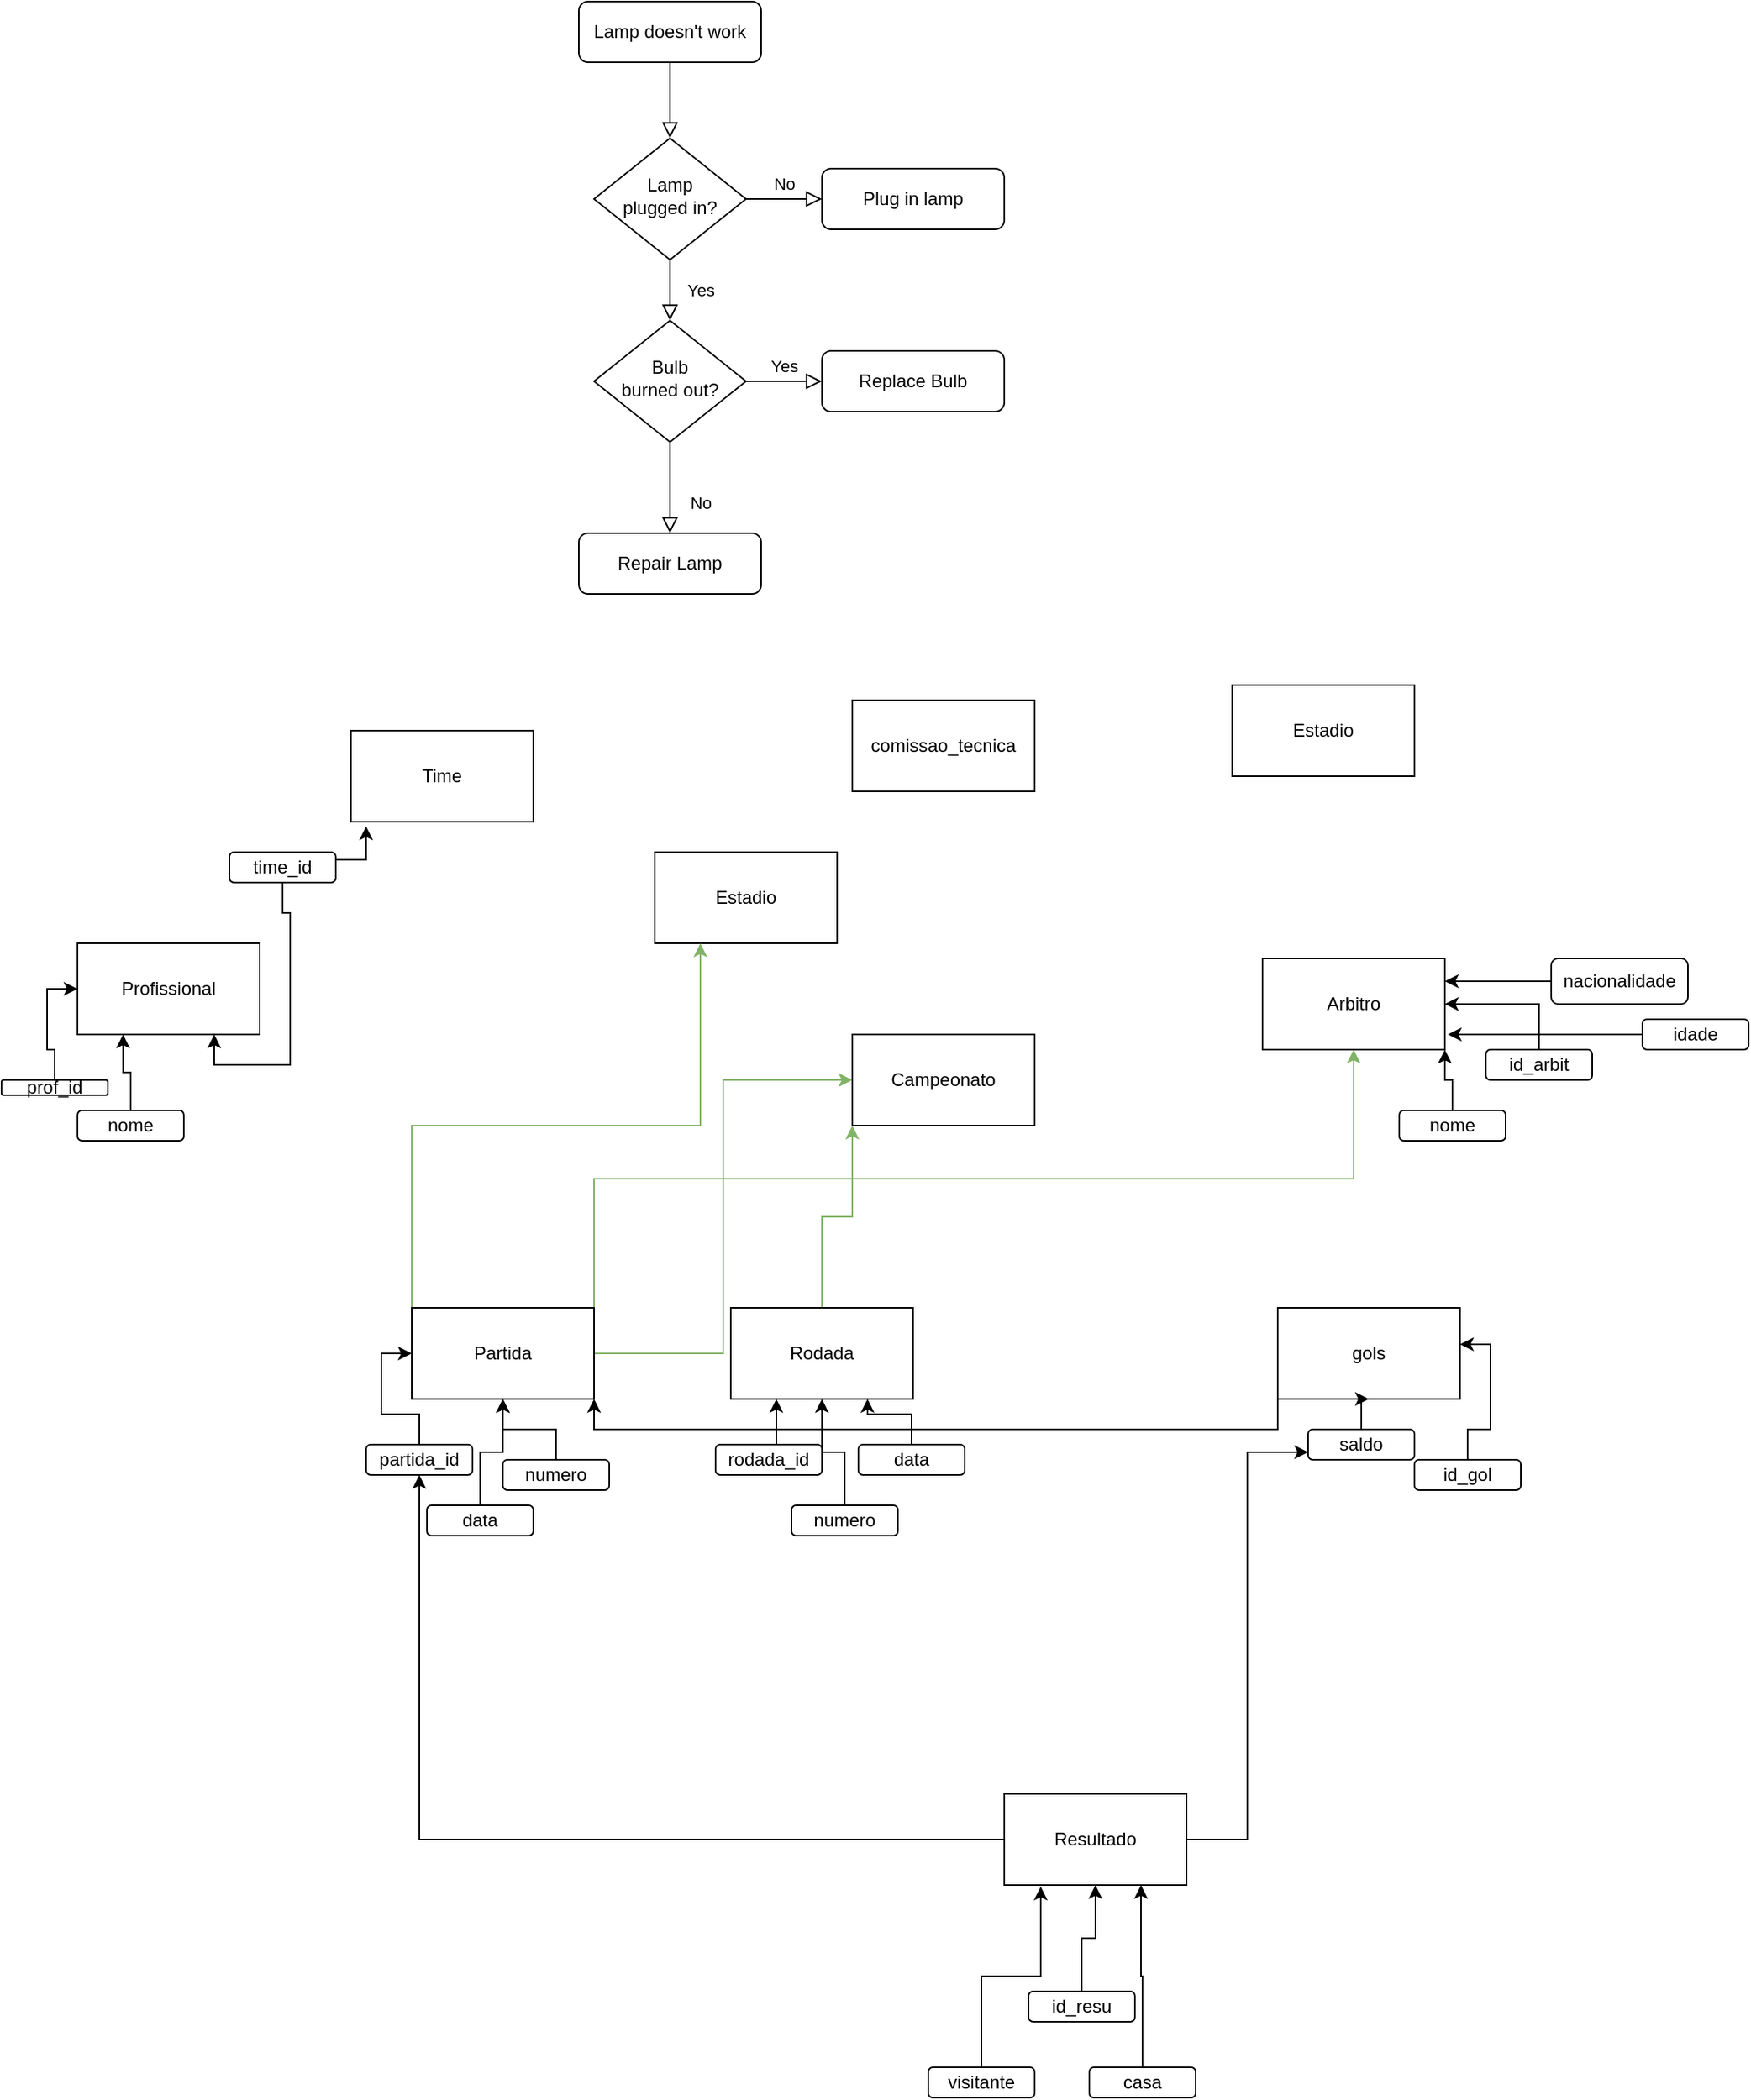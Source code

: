 <mxfile version="14.9.8" type="github"><diagram id="C5RBs43oDa-KdzZeNtuy" name="Page-1"><mxGraphModel dx="2249" dy="804" grid="1" gridSize="10" guides="1" tooltips="1" connect="1" arrows="1" fold="1" page="1" pageScale="1" pageWidth="827" pageHeight="1169" math="0" shadow="0"><root><mxCell id="WIyWlLk6GJQsqaUBKTNV-0"/><mxCell id="WIyWlLk6GJQsqaUBKTNV-1" parent="WIyWlLk6GJQsqaUBKTNV-0"/><mxCell id="WIyWlLk6GJQsqaUBKTNV-2" value="" style="rounded=0;html=1;jettySize=auto;orthogonalLoop=1;fontSize=11;endArrow=block;endFill=0;endSize=8;strokeWidth=1;shadow=0;labelBackgroundColor=none;edgeStyle=orthogonalEdgeStyle;" parent="WIyWlLk6GJQsqaUBKTNV-1" source="WIyWlLk6GJQsqaUBKTNV-3" target="WIyWlLk6GJQsqaUBKTNV-6" edge="1"><mxGeometry relative="1" as="geometry"/></mxCell><mxCell id="WIyWlLk6GJQsqaUBKTNV-3" value="Lamp doesn't work" style="rounded=1;whiteSpace=wrap;html=1;fontSize=12;glass=0;strokeWidth=1;shadow=0;" parent="WIyWlLk6GJQsqaUBKTNV-1" vertex="1"><mxGeometry x="160" y="80" width="120" height="40" as="geometry"/></mxCell><mxCell id="WIyWlLk6GJQsqaUBKTNV-4" value="Yes" style="rounded=0;html=1;jettySize=auto;orthogonalLoop=1;fontSize=11;endArrow=block;endFill=0;endSize=8;strokeWidth=1;shadow=0;labelBackgroundColor=none;edgeStyle=orthogonalEdgeStyle;" parent="WIyWlLk6GJQsqaUBKTNV-1" source="WIyWlLk6GJQsqaUBKTNV-6" target="WIyWlLk6GJQsqaUBKTNV-10" edge="1"><mxGeometry y="20" relative="1" as="geometry"><mxPoint as="offset"/></mxGeometry></mxCell><mxCell id="WIyWlLk6GJQsqaUBKTNV-5" value="No" style="edgeStyle=orthogonalEdgeStyle;rounded=0;html=1;jettySize=auto;orthogonalLoop=1;fontSize=11;endArrow=block;endFill=0;endSize=8;strokeWidth=1;shadow=0;labelBackgroundColor=none;" parent="WIyWlLk6GJQsqaUBKTNV-1" source="WIyWlLk6GJQsqaUBKTNV-6" target="WIyWlLk6GJQsqaUBKTNV-7" edge="1"><mxGeometry y="10" relative="1" as="geometry"><mxPoint as="offset"/></mxGeometry></mxCell><mxCell id="WIyWlLk6GJQsqaUBKTNV-6" value="Lamp&lt;br&gt;plugged in?" style="rhombus;whiteSpace=wrap;html=1;shadow=0;fontFamily=Helvetica;fontSize=12;align=center;strokeWidth=1;spacing=6;spacingTop=-4;" parent="WIyWlLk6GJQsqaUBKTNV-1" vertex="1"><mxGeometry x="170" y="170" width="100" height="80" as="geometry"/></mxCell><mxCell id="WIyWlLk6GJQsqaUBKTNV-7" value="Plug in lamp" style="rounded=1;whiteSpace=wrap;html=1;fontSize=12;glass=0;strokeWidth=1;shadow=0;" parent="WIyWlLk6GJQsqaUBKTNV-1" vertex="1"><mxGeometry x="320" y="190" width="120" height="40" as="geometry"/></mxCell><mxCell id="WIyWlLk6GJQsqaUBKTNV-8" value="No" style="rounded=0;html=1;jettySize=auto;orthogonalLoop=1;fontSize=11;endArrow=block;endFill=0;endSize=8;strokeWidth=1;shadow=0;labelBackgroundColor=none;edgeStyle=orthogonalEdgeStyle;" parent="WIyWlLk6GJQsqaUBKTNV-1" source="WIyWlLk6GJQsqaUBKTNV-10" target="WIyWlLk6GJQsqaUBKTNV-11" edge="1"><mxGeometry x="0.333" y="20" relative="1" as="geometry"><mxPoint as="offset"/></mxGeometry></mxCell><mxCell id="WIyWlLk6GJQsqaUBKTNV-9" value="Yes" style="edgeStyle=orthogonalEdgeStyle;rounded=0;html=1;jettySize=auto;orthogonalLoop=1;fontSize=11;endArrow=block;endFill=0;endSize=8;strokeWidth=1;shadow=0;labelBackgroundColor=none;" parent="WIyWlLk6GJQsqaUBKTNV-1" source="WIyWlLk6GJQsqaUBKTNV-10" target="WIyWlLk6GJQsqaUBKTNV-12" edge="1"><mxGeometry y="10" relative="1" as="geometry"><mxPoint as="offset"/></mxGeometry></mxCell><mxCell id="WIyWlLk6GJQsqaUBKTNV-10" value="Bulb&lt;br&gt;burned out?" style="rhombus;whiteSpace=wrap;html=1;shadow=0;fontFamily=Helvetica;fontSize=12;align=center;strokeWidth=1;spacing=6;spacingTop=-4;" parent="WIyWlLk6GJQsqaUBKTNV-1" vertex="1"><mxGeometry x="170" y="290" width="100" height="80" as="geometry"/></mxCell><mxCell id="WIyWlLk6GJQsqaUBKTNV-11" value="Repair Lamp" style="rounded=1;whiteSpace=wrap;html=1;fontSize=12;glass=0;strokeWidth=1;shadow=0;" parent="WIyWlLk6GJQsqaUBKTNV-1" vertex="1"><mxGeometry x="160" y="430" width="120" height="40" as="geometry"/></mxCell><mxCell id="WIyWlLk6GJQsqaUBKTNV-12" value="Replace Bulb" style="rounded=1;whiteSpace=wrap;html=1;fontSize=12;glass=0;strokeWidth=1;shadow=0;" parent="WIyWlLk6GJQsqaUBKTNV-1" vertex="1"><mxGeometry x="320" y="310" width="120" height="40" as="geometry"/></mxCell><mxCell id="abtk0-xggpLWNwnwYKx8-0" value="Estadio" style="rounded=0;whiteSpace=wrap;html=1;" vertex="1" parent="WIyWlLk6GJQsqaUBKTNV-1"><mxGeometry x="210" y="640" width="120" height="60" as="geometry"/></mxCell><mxCell id="abtk0-xggpLWNwnwYKx8-21" style="edgeStyle=orthogonalEdgeStyle;rounded=0;orthogonalLoop=1;jettySize=auto;html=1;exitX=1;exitY=0.5;exitDx=0;exitDy=0;entryX=0;entryY=0.5;entryDx=0;entryDy=0;fillColor=#d5e8d4;strokeColor=#82b366;" edge="1" parent="WIyWlLk6GJQsqaUBKTNV-1" source="abtk0-xggpLWNwnwYKx8-1" target="abtk0-xggpLWNwnwYKx8-3"><mxGeometry relative="1" as="geometry"/></mxCell><mxCell id="abtk0-xggpLWNwnwYKx8-27" style="edgeStyle=orthogonalEdgeStyle;rounded=0;orthogonalLoop=1;jettySize=auto;html=1;exitX=0;exitY=0;exitDx=0;exitDy=0;entryX=0.25;entryY=1;entryDx=0;entryDy=0;fillColor=#d5e8d4;strokeColor=#82b366;" edge="1" parent="WIyWlLk6GJQsqaUBKTNV-1" source="abtk0-xggpLWNwnwYKx8-1" target="abtk0-xggpLWNwnwYKx8-0"><mxGeometry relative="1" as="geometry"/></mxCell><mxCell id="abtk0-xggpLWNwnwYKx8-29" style="edgeStyle=orthogonalEdgeStyle;rounded=0;orthogonalLoop=1;jettySize=auto;html=1;exitX=1;exitY=0;exitDx=0;exitDy=0;entryX=0.5;entryY=1;entryDx=0;entryDy=0;fillColor=#d5e8d4;strokeColor=#82b366;" edge="1" parent="WIyWlLk6GJQsqaUBKTNV-1" source="abtk0-xggpLWNwnwYKx8-1" target="abtk0-xggpLWNwnwYKx8-28"><mxGeometry relative="1" as="geometry"/></mxCell><mxCell id="abtk0-xggpLWNwnwYKx8-1" value="Partida" style="rounded=0;whiteSpace=wrap;html=1;" vertex="1" parent="WIyWlLk6GJQsqaUBKTNV-1"><mxGeometry x="50" y="940" width="120" height="60" as="geometry"/></mxCell><mxCell id="abtk0-xggpLWNwnwYKx8-22" style="edgeStyle=orthogonalEdgeStyle;rounded=0;orthogonalLoop=1;jettySize=auto;html=1;exitX=0.5;exitY=0;exitDx=0;exitDy=0;entryX=0;entryY=1;entryDx=0;entryDy=0;fillColor=#d5e8d4;strokeColor=#82b366;" edge="1" parent="WIyWlLk6GJQsqaUBKTNV-1" source="abtk0-xggpLWNwnwYKx8-2" target="abtk0-xggpLWNwnwYKx8-3"><mxGeometry relative="1" as="geometry"/></mxCell><mxCell id="abtk0-xggpLWNwnwYKx8-2" value="Rodada" style="rounded=0;whiteSpace=wrap;html=1;" vertex="1" parent="WIyWlLk6GJQsqaUBKTNV-1"><mxGeometry x="260" y="940" width="120" height="60" as="geometry"/></mxCell><mxCell id="abtk0-xggpLWNwnwYKx8-3" value="Campeonato" style="rounded=0;whiteSpace=wrap;html=1;" vertex="1" parent="WIyWlLk6GJQsqaUBKTNV-1"><mxGeometry x="340" y="760" width="120" height="60" as="geometry"/></mxCell><mxCell id="abtk0-xggpLWNwnwYKx8-4" value="Time" style="rounded=0;whiteSpace=wrap;html=1;" vertex="1" parent="WIyWlLk6GJQsqaUBKTNV-1"><mxGeometry x="10" y="560" width="120" height="60" as="geometry"/></mxCell><mxCell id="abtk0-xggpLWNwnwYKx8-5" value="Profissional" style="rounded=0;whiteSpace=wrap;html=1;" vertex="1" parent="WIyWlLk6GJQsqaUBKTNV-1"><mxGeometry x="-170" y="700" width="120" height="60" as="geometry"/></mxCell><mxCell id="abtk0-xggpLWNwnwYKx8-42" style="edgeStyle=orthogonalEdgeStyle;rounded=0;orthogonalLoop=1;jettySize=auto;html=1;entryX=0;entryY=0.75;entryDx=0;entryDy=0;" edge="1" parent="WIyWlLk6GJQsqaUBKTNV-1" source="abtk0-xggpLWNwnwYKx8-6" target="abtk0-xggpLWNwnwYKx8-40"><mxGeometry relative="1" as="geometry"/></mxCell><mxCell id="abtk0-xggpLWNwnwYKx8-51" style="edgeStyle=orthogonalEdgeStyle;rounded=0;orthogonalLoop=1;jettySize=auto;html=1;exitX=0;exitY=0.5;exitDx=0;exitDy=0;entryX=0.5;entryY=1;entryDx=0;entryDy=0;" edge="1" parent="WIyWlLk6GJQsqaUBKTNV-1" source="abtk0-xggpLWNwnwYKx8-6" target="abtk0-xggpLWNwnwYKx8-16"><mxGeometry relative="1" as="geometry"/></mxCell><mxCell id="abtk0-xggpLWNwnwYKx8-6" value="Resultado" style="rounded=0;whiteSpace=wrap;html=1;" vertex="1" parent="WIyWlLk6GJQsqaUBKTNV-1"><mxGeometry x="440" y="1260" width="120" height="60" as="geometry"/></mxCell><mxCell id="abtk0-xggpLWNwnwYKx8-7" value="comissao_tecnica" style="rounded=0;whiteSpace=wrap;html=1;" vertex="1" parent="WIyWlLk6GJQsqaUBKTNV-1"><mxGeometry x="340" y="540" width="120" height="60" as="geometry"/></mxCell><mxCell id="abtk0-xggpLWNwnwYKx8-43" style="edgeStyle=orthogonalEdgeStyle;rounded=0;orthogonalLoop=1;jettySize=auto;html=1;exitX=0;exitY=1;exitDx=0;exitDy=0;entryX=1;entryY=1;entryDx=0;entryDy=0;" edge="1" parent="WIyWlLk6GJQsqaUBKTNV-1" source="abtk0-xggpLWNwnwYKx8-8" target="abtk0-xggpLWNwnwYKx8-1"><mxGeometry relative="1" as="geometry"/></mxCell><mxCell id="abtk0-xggpLWNwnwYKx8-8" value="gols" style="rounded=0;whiteSpace=wrap;html=1;" vertex="1" parent="WIyWlLk6GJQsqaUBKTNV-1"><mxGeometry x="620" y="940" width="120" height="60" as="geometry"/></mxCell><mxCell id="abtk0-xggpLWNwnwYKx8-9" value="Estadio" style="rounded=0;whiteSpace=wrap;html=1;" vertex="1" parent="WIyWlLk6GJQsqaUBKTNV-1"><mxGeometry x="590" y="530" width="120" height="60" as="geometry"/></mxCell><mxCell id="abtk0-xggpLWNwnwYKx8-14" style="edgeStyle=orthogonalEdgeStyle;rounded=0;orthogonalLoop=1;jettySize=auto;html=1;exitX=0.5;exitY=0;exitDx=0;exitDy=0;entryX=0.25;entryY=1;entryDx=0;entryDy=0;" edge="1" parent="WIyWlLk6GJQsqaUBKTNV-1" source="abtk0-xggpLWNwnwYKx8-10" target="abtk0-xggpLWNwnwYKx8-2"><mxGeometry relative="1" as="geometry"/></mxCell><mxCell id="abtk0-xggpLWNwnwYKx8-10" value="rodada_id" style="rounded=1;whiteSpace=wrap;html=1;" vertex="1" parent="WIyWlLk6GJQsqaUBKTNV-1"><mxGeometry x="250" y="1030" width="70" height="20" as="geometry"/></mxCell><mxCell id="abtk0-xggpLWNwnwYKx8-15" style="edgeStyle=orthogonalEdgeStyle;rounded=0;orthogonalLoop=1;jettySize=auto;html=1;exitX=0.5;exitY=0;exitDx=0;exitDy=0;entryX=0.75;entryY=1;entryDx=0;entryDy=0;" edge="1" parent="WIyWlLk6GJQsqaUBKTNV-1" source="abtk0-xggpLWNwnwYKx8-11" target="abtk0-xggpLWNwnwYKx8-2"><mxGeometry relative="1" as="geometry"/></mxCell><mxCell id="abtk0-xggpLWNwnwYKx8-11" value="data" style="rounded=1;whiteSpace=wrap;html=1;" vertex="1" parent="WIyWlLk6GJQsqaUBKTNV-1"><mxGeometry x="344" y="1030" width="70" height="20" as="geometry"/></mxCell><mxCell id="abtk0-xggpLWNwnwYKx8-17" style="edgeStyle=orthogonalEdgeStyle;rounded=0;orthogonalLoop=1;jettySize=auto;html=1;exitX=0.5;exitY=0;exitDx=0;exitDy=0;entryX=0;entryY=0.5;entryDx=0;entryDy=0;" edge="1" parent="WIyWlLk6GJQsqaUBKTNV-1" source="abtk0-xggpLWNwnwYKx8-16" target="abtk0-xggpLWNwnwYKx8-1"><mxGeometry relative="1" as="geometry"/></mxCell><mxCell id="abtk0-xggpLWNwnwYKx8-16" value="partida_id" style="rounded=1;whiteSpace=wrap;html=1;" vertex="1" parent="WIyWlLk6GJQsqaUBKTNV-1"><mxGeometry x="20" y="1030" width="70" height="20" as="geometry"/></mxCell><mxCell id="abtk0-xggpLWNwnwYKx8-19" style="edgeStyle=orthogonalEdgeStyle;rounded=0;orthogonalLoop=1;jettySize=auto;html=1;exitX=0.5;exitY=0;exitDx=0;exitDy=0;entryX=0.5;entryY=1;entryDx=0;entryDy=0;" edge="1" parent="WIyWlLk6GJQsqaUBKTNV-1" source="abtk0-xggpLWNwnwYKx8-18" target="abtk0-xggpLWNwnwYKx8-1"><mxGeometry relative="1" as="geometry"/></mxCell><mxCell id="abtk0-xggpLWNwnwYKx8-18" value="numero" style="rounded=1;whiteSpace=wrap;html=1;" vertex="1" parent="WIyWlLk6GJQsqaUBKTNV-1"><mxGeometry x="110" y="1040" width="70" height="20" as="geometry"/></mxCell><mxCell id="abtk0-xggpLWNwnwYKx8-24" style="edgeStyle=orthogonalEdgeStyle;rounded=0;orthogonalLoop=1;jettySize=auto;html=1;entryX=0.5;entryY=1;entryDx=0;entryDy=0;" edge="1" parent="WIyWlLk6GJQsqaUBKTNV-1" source="abtk0-xggpLWNwnwYKx8-23" target="abtk0-xggpLWNwnwYKx8-2"><mxGeometry relative="1" as="geometry"/></mxCell><mxCell id="abtk0-xggpLWNwnwYKx8-23" value="numero" style="rounded=1;whiteSpace=wrap;html=1;" vertex="1" parent="WIyWlLk6GJQsqaUBKTNV-1"><mxGeometry x="300" y="1070" width="70" height="20" as="geometry"/></mxCell><mxCell id="abtk0-xggpLWNwnwYKx8-26" style="edgeStyle=orthogonalEdgeStyle;rounded=0;orthogonalLoop=1;jettySize=auto;html=1;entryX=0.5;entryY=1;entryDx=0;entryDy=0;" edge="1" parent="WIyWlLk6GJQsqaUBKTNV-1" source="abtk0-xggpLWNwnwYKx8-25" target="abtk0-xggpLWNwnwYKx8-1"><mxGeometry relative="1" as="geometry"/></mxCell><mxCell id="abtk0-xggpLWNwnwYKx8-25" value="data" style="rounded=1;whiteSpace=wrap;html=1;" vertex="1" parent="WIyWlLk6GJQsqaUBKTNV-1"><mxGeometry x="60" y="1070" width="70" height="20" as="geometry"/></mxCell><mxCell id="abtk0-xggpLWNwnwYKx8-28" value="Arbitro" style="rounded=0;whiteSpace=wrap;html=1;" vertex="1" parent="WIyWlLk6GJQsqaUBKTNV-1"><mxGeometry x="610" y="710" width="120" height="60" as="geometry"/></mxCell><mxCell id="abtk0-xggpLWNwnwYKx8-33" style="edgeStyle=orthogonalEdgeStyle;rounded=0;orthogonalLoop=1;jettySize=auto;html=1;entryX=0;entryY=0.5;entryDx=0;entryDy=0;" edge="1" parent="WIyWlLk6GJQsqaUBKTNV-1" source="abtk0-xggpLWNwnwYKx8-30" target="abtk0-xggpLWNwnwYKx8-5"><mxGeometry relative="1" as="geometry"/></mxCell><mxCell id="abtk0-xggpLWNwnwYKx8-30" value="prof_id" style="rounded=1;whiteSpace=wrap;html=1;" vertex="1" parent="WIyWlLk6GJQsqaUBKTNV-1"><mxGeometry x="-220" y="790" width="70" height="10" as="geometry"/></mxCell><mxCell id="abtk0-xggpLWNwnwYKx8-34" style="edgeStyle=orthogonalEdgeStyle;rounded=0;orthogonalLoop=1;jettySize=auto;html=1;exitX=0.5;exitY=0;exitDx=0;exitDy=0;entryX=0.25;entryY=1;entryDx=0;entryDy=0;" edge="1" parent="WIyWlLk6GJQsqaUBKTNV-1" source="abtk0-xggpLWNwnwYKx8-31" target="abtk0-xggpLWNwnwYKx8-5"><mxGeometry relative="1" as="geometry"/></mxCell><mxCell id="abtk0-xggpLWNwnwYKx8-31" value="nome" style="rounded=1;whiteSpace=wrap;html=1;" vertex="1" parent="WIyWlLk6GJQsqaUBKTNV-1"><mxGeometry x="-170" y="810" width="70" height="20" as="geometry"/></mxCell><mxCell id="abtk0-xggpLWNwnwYKx8-35" style="edgeStyle=orthogonalEdgeStyle;rounded=0;orthogonalLoop=1;jettySize=auto;html=1;entryX=0.75;entryY=1;entryDx=0;entryDy=0;" edge="1" parent="WIyWlLk6GJQsqaUBKTNV-1" source="abtk0-xggpLWNwnwYKx8-32" target="abtk0-xggpLWNwnwYKx8-5"><mxGeometry relative="1" as="geometry"/></mxCell><mxCell id="abtk0-xggpLWNwnwYKx8-36" style="edgeStyle=orthogonalEdgeStyle;rounded=0;orthogonalLoop=1;jettySize=auto;html=1;exitX=1;exitY=0.25;exitDx=0;exitDy=0;entryX=0.083;entryY=1.05;entryDx=0;entryDy=0;entryPerimeter=0;" edge="1" parent="WIyWlLk6GJQsqaUBKTNV-1" source="abtk0-xggpLWNwnwYKx8-32" target="abtk0-xggpLWNwnwYKx8-4"><mxGeometry relative="1" as="geometry"/></mxCell><mxCell id="abtk0-xggpLWNwnwYKx8-32" value="time_id" style="rounded=1;whiteSpace=wrap;html=1;" vertex="1" parent="WIyWlLk6GJQsqaUBKTNV-1"><mxGeometry x="-70" y="640" width="70" height="20" as="geometry"/></mxCell><mxCell id="abtk0-xggpLWNwnwYKx8-39" style="edgeStyle=orthogonalEdgeStyle;rounded=0;orthogonalLoop=1;jettySize=auto;html=1;entryX=1;entryY=0.4;entryDx=0;entryDy=0;entryPerimeter=0;" edge="1" parent="WIyWlLk6GJQsqaUBKTNV-1" source="abtk0-xggpLWNwnwYKx8-37" target="abtk0-xggpLWNwnwYKx8-8"><mxGeometry relative="1" as="geometry"/></mxCell><mxCell id="abtk0-xggpLWNwnwYKx8-37" value="id_gol" style="rounded=1;whiteSpace=wrap;html=1;" vertex="1" parent="WIyWlLk6GJQsqaUBKTNV-1"><mxGeometry x="710" y="1040" width="70" height="20" as="geometry"/></mxCell><mxCell id="abtk0-xggpLWNwnwYKx8-41" style="edgeStyle=orthogonalEdgeStyle;rounded=0;orthogonalLoop=1;jettySize=auto;html=1;" edge="1" parent="WIyWlLk6GJQsqaUBKTNV-1" source="abtk0-xggpLWNwnwYKx8-40" target="abtk0-xggpLWNwnwYKx8-8"><mxGeometry relative="1" as="geometry"/></mxCell><mxCell id="abtk0-xggpLWNwnwYKx8-40" value="saldo" style="rounded=1;whiteSpace=wrap;html=1;" vertex="1" parent="WIyWlLk6GJQsqaUBKTNV-1"><mxGeometry x="640" y="1020" width="70" height="20" as="geometry"/></mxCell><mxCell id="abtk0-xggpLWNwnwYKx8-49" style="edgeStyle=orthogonalEdgeStyle;rounded=0;orthogonalLoop=1;jettySize=auto;html=1;exitX=0.5;exitY=0;exitDx=0;exitDy=0;" edge="1" parent="WIyWlLk6GJQsqaUBKTNV-1" source="abtk0-xggpLWNwnwYKx8-44" target="abtk0-xggpLWNwnwYKx8-6"><mxGeometry relative="1" as="geometry"/></mxCell><mxCell id="abtk0-xggpLWNwnwYKx8-44" value="id_resu" style="rounded=1;whiteSpace=wrap;html=1;" vertex="1" parent="WIyWlLk6GJQsqaUBKTNV-1"><mxGeometry x="456" y="1390" width="70" height="20" as="geometry"/></mxCell><mxCell id="abtk0-xggpLWNwnwYKx8-48" style="edgeStyle=orthogonalEdgeStyle;rounded=0;orthogonalLoop=1;jettySize=auto;html=1;entryX=0.75;entryY=1;entryDx=0;entryDy=0;" edge="1" parent="WIyWlLk6GJQsqaUBKTNV-1" source="abtk0-xggpLWNwnwYKx8-45" target="abtk0-xggpLWNwnwYKx8-6"><mxGeometry relative="1" as="geometry"/></mxCell><mxCell id="abtk0-xggpLWNwnwYKx8-45" value="casa" style="rounded=1;whiteSpace=wrap;html=1;" vertex="1" parent="WIyWlLk6GJQsqaUBKTNV-1"><mxGeometry x="496" y="1440" width="70" height="20" as="geometry"/></mxCell><mxCell id="abtk0-xggpLWNwnwYKx8-47" style="edgeStyle=orthogonalEdgeStyle;rounded=0;orthogonalLoop=1;jettySize=auto;html=1;entryX=0.2;entryY=1.017;entryDx=0;entryDy=0;entryPerimeter=0;" edge="1" parent="WIyWlLk6GJQsqaUBKTNV-1" source="abtk0-xggpLWNwnwYKx8-46" target="abtk0-xggpLWNwnwYKx8-6"><mxGeometry relative="1" as="geometry"/></mxCell><mxCell id="abtk0-xggpLWNwnwYKx8-46" value="visitante" style="rounded=1;whiteSpace=wrap;html=1;" vertex="1" parent="WIyWlLk6GJQsqaUBKTNV-1"><mxGeometry x="390" y="1440" width="70" height="20" as="geometry"/></mxCell><mxCell id="abtk0-xggpLWNwnwYKx8-53" style="edgeStyle=orthogonalEdgeStyle;rounded=0;orthogonalLoop=1;jettySize=auto;html=1;exitX=0.5;exitY=0;exitDx=0;exitDy=0;entryX=1;entryY=0.5;entryDx=0;entryDy=0;" edge="1" parent="WIyWlLk6GJQsqaUBKTNV-1" source="abtk0-xggpLWNwnwYKx8-52" target="abtk0-xggpLWNwnwYKx8-28"><mxGeometry relative="1" as="geometry"/></mxCell><mxCell id="abtk0-xggpLWNwnwYKx8-52" value="id_arbit" style="rounded=1;whiteSpace=wrap;html=1;" vertex="1" parent="WIyWlLk6GJQsqaUBKTNV-1"><mxGeometry x="757" y="770" width="70" height="20" as="geometry"/></mxCell><mxCell id="abtk0-xggpLWNwnwYKx8-55" style="edgeStyle=orthogonalEdgeStyle;rounded=0;orthogonalLoop=1;jettySize=auto;html=1;exitX=0.5;exitY=0;exitDx=0;exitDy=0;entryX=1;entryY=1;entryDx=0;entryDy=0;" edge="1" parent="WIyWlLk6GJQsqaUBKTNV-1" source="abtk0-xggpLWNwnwYKx8-54" target="abtk0-xggpLWNwnwYKx8-28"><mxGeometry relative="1" as="geometry"/></mxCell><mxCell id="abtk0-xggpLWNwnwYKx8-54" value="nome" style="rounded=1;whiteSpace=wrap;html=1;" vertex="1" parent="WIyWlLk6GJQsqaUBKTNV-1"><mxGeometry x="700" y="810" width="70" height="20" as="geometry"/></mxCell><mxCell id="abtk0-xggpLWNwnwYKx8-57" style="edgeStyle=orthogonalEdgeStyle;rounded=0;orthogonalLoop=1;jettySize=auto;html=1;" edge="1" parent="WIyWlLk6GJQsqaUBKTNV-1"><mxGeometry relative="1" as="geometry"><mxPoint x="860" y="760" as="sourcePoint"/><mxPoint x="732" y="760" as="targetPoint"/></mxGeometry></mxCell><mxCell id="abtk0-xggpLWNwnwYKx8-56" value="idade" style="rounded=1;whiteSpace=wrap;html=1;" vertex="1" parent="WIyWlLk6GJQsqaUBKTNV-1"><mxGeometry x="860" y="750" width="70" height="20" as="geometry"/></mxCell><mxCell id="abtk0-xggpLWNwnwYKx8-59" style="edgeStyle=orthogonalEdgeStyle;rounded=0;orthogonalLoop=1;jettySize=auto;html=1;exitX=0;exitY=0.5;exitDx=0;exitDy=0;entryX=1;entryY=0.25;entryDx=0;entryDy=0;" edge="1" parent="WIyWlLk6GJQsqaUBKTNV-1" source="abtk0-xggpLWNwnwYKx8-58" target="abtk0-xggpLWNwnwYKx8-28"><mxGeometry relative="1" as="geometry"/></mxCell><mxCell id="abtk0-xggpLWNwnwYKx8-58" value="nacionalidade" style="rounded=1;whiteSpace=wrap;html=1;" vertex="1" parent="WIyWlLk6GJQsqaUBKTNV-1"><mxGeometry x="800" y="710" width="90" height="30" as="geometry"/></mxCell></root></mxGraphModel></diagram></mxfile>